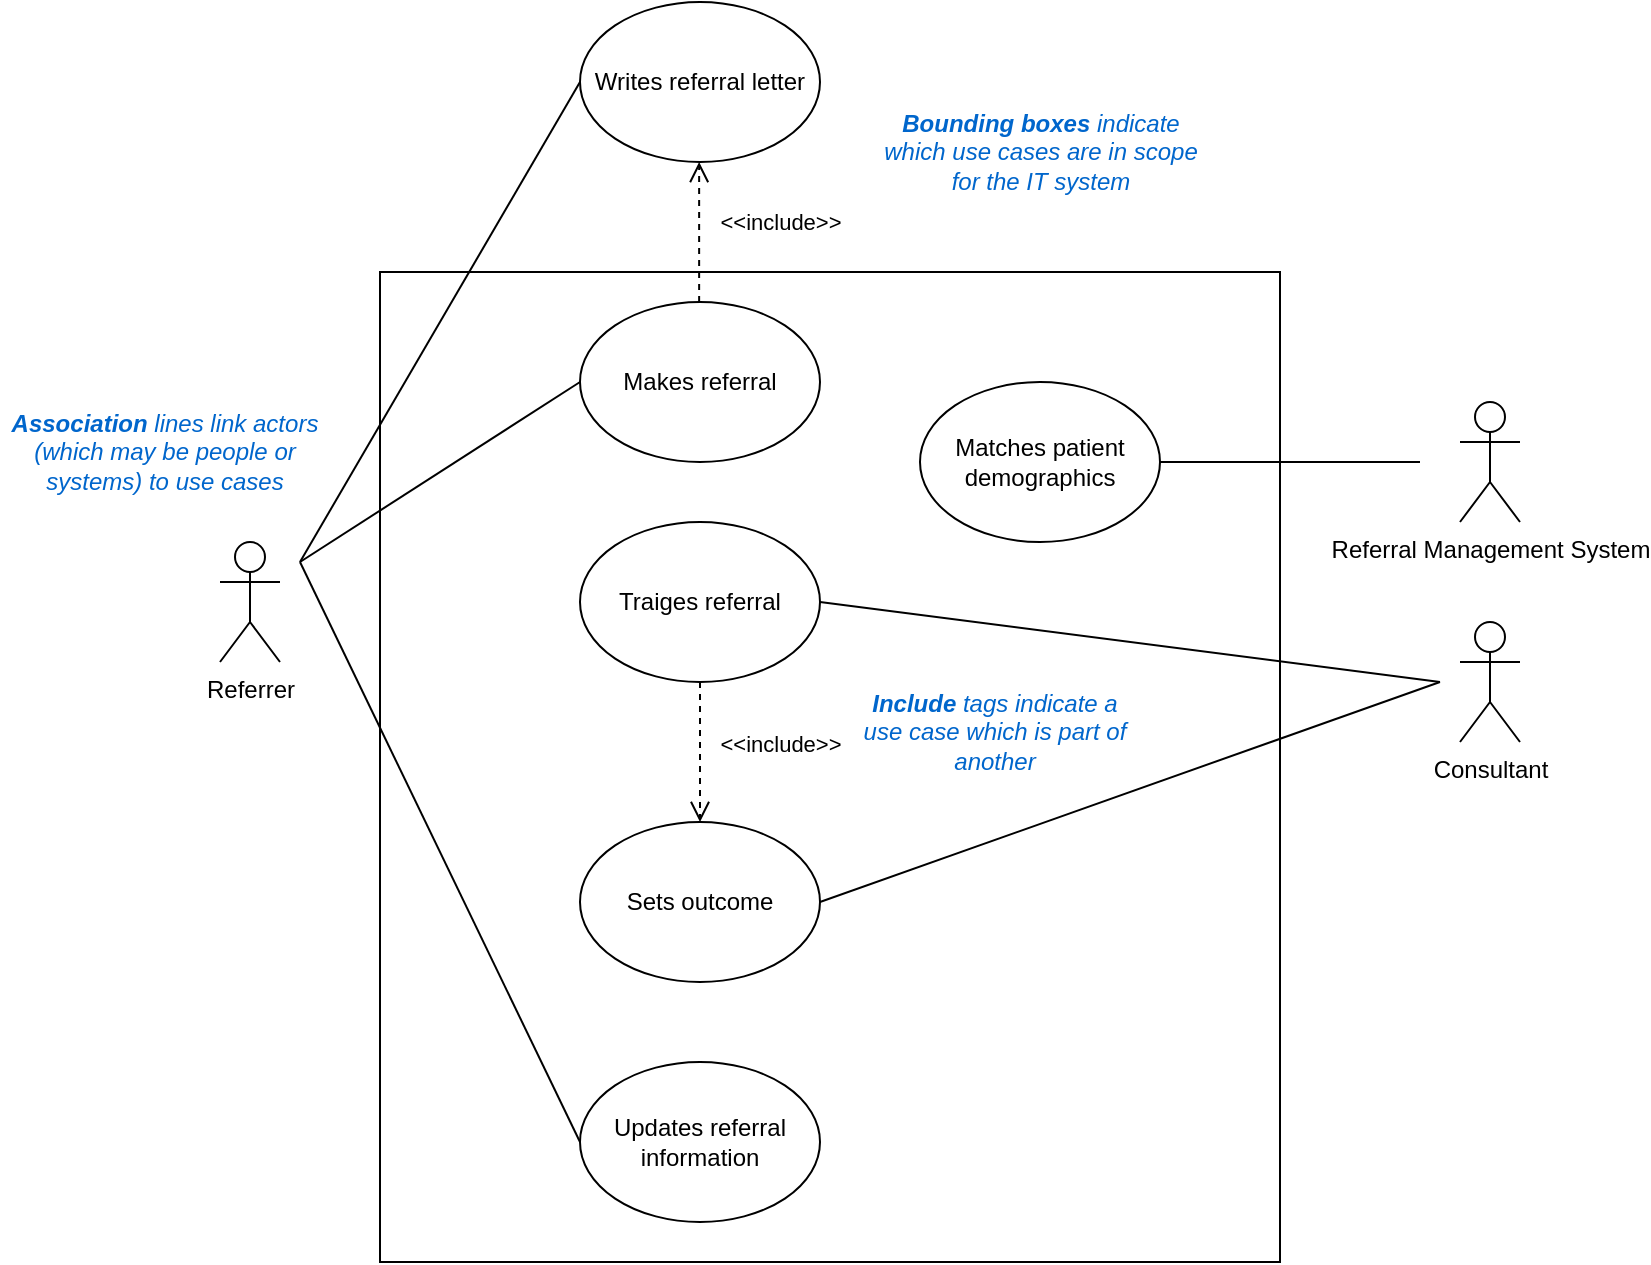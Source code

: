 <mxfile version="20.5.3" type="github">
  <diagram id="KRAedM-zn4nrtWgpOcsq" name="Page-1">
    <mxGraphModel dx="782" dy="1605" grid="1" gridSize="10" guides="1" tooltips="1" connect="1" arrows="1" fold="1" page="1" pageScale="1" pageWidth="827" pageHeight="1169" math="0" shadow="0">
      <root>
        <mxCell id="0" />
        <mxCell id="1" parent="0" />
        <mxCell id="bdGdkLb2WiCmZHj7Uib8-1" value="Referrer" style="shape=umlActor;verticalLabelPosition=bottom;verticalAlign=top;html=1;outlineConnect=0;" vertex="1" parent="1">
          <mxGeometry x="150" y="120" width="30" height="60" as="geometry" />
        </mxCell>
        <mxCell id="bdGdkLb2WiCmZHj7Uib8-2" value="Consultant" style="shape=umlActor;verticalLabelPosition=bottom;verticalAlign=top;html=1;outlineConnect=0;" vertex="1" parent="1">
          <mxGeometry x="770" y="160" width="30" height="60" as="geometry" />
        </mxCell>
        <mxCell id="bdGdkLb2WiCmZHj7Uib8-3" value="" style="whiteSpace=wrap;html=1;" vertex="1" parent="1">
          <mxGeometry x="230" y="-15" width="450" height="495" as="geometry" />
        </mxCell>
        <mxCell id="bdGdkLb2WiCmZHj7Uib8-4" value="Makes referral" style="ellipse;whiteSpace=wrap;html=1;" vertex="1" parent="1">
          <mxGeometry x="330" width="120" height="80" as="geometry" />
        </mxCell>
        <mxCell id="bdGdkLb2WiCmZHj7Uib8-5" value="Traiges referral" style="ellipse;whiteSpace=wrap;html=1;" vertex="1" parent="1">
          <mxGeometry x="330" y="110" width="120" height="80" as="geometry" />
        </mxCell>
        <mxCell id="bdGdkLb2WiCmZHj7Uib8-6" value="Sets outcome" style="ellipse;whiteSpace=wrap;html=1;" vertex="1" parent="1">
          <mxGeometry x="330" y="260" width="120" height="80" as="geometry" />
        </mxCell>
        <mxCell id="bdGdkLb2WiCmZHj7Uib8-7" value="Writes referral letter" style="ellipse;whiteSpace=wrap;html=1;" vertex="1" parent="1">
          <mxGeometry x="330" y="-150" width="120" height="80" as="geometry" />
        </mxCell>
        <mxCell id="bdGdkLb2WiCmZHj7Uib8-8" value="&amp;lt;&amp;lt;include&amp;gt;&amp;gt;" style="html=1;verticalAlign=bottom;endArrow=open;dashed=1;endSize=8;rounded=0;exitX=0.5;exitY=1;exitDx=0;exitDy=0;entryX=0.5;entryY=0;entryDx=0;entryDy=0;" edge="1" parent="1" source="bdGdkLb2WiCmZHj7Uib8-5" target="bdGdkLb2WiCmZHj7Uib8-6">
          <mxGeometry x="0.143" y="40" relative="1" as="geometry">
            <mxPoint x="410" y="360" as="sourcePoint" />
            <mxPoint x="380" y="270" as="targetPoint" />
            <mxPoint as="offset" />
          </mxGeometry>
        </mxCell>
        <mxCell id="bdGdkLb2WiCmZHj7Uib8-9" value="" style="endArrow=none;html=1;rounded=0;entryX=0;entryY=0.5;entryDx=0;entryDy=0;" edge="1" parent="1" target="bdGdkLb2WiCmZHj7Uib8-4">
          <mxGeometry width="50" height="50" relative="1" as="geometry">
            <mxPoint x="190" y="130" as="sourcePoint" />
            <mxPoint x="270" y="80" as="targetPoint" />
          </mxGeometry>
        </mxCell>
        <mxCell id="bdGdkLb2WiCmZHj7Uib8-10" value="" style="endArrow=none;html=1;rounded=0;entryX=0;entryY=0.5;entryDx=0;entryDy=0;" edge="1" parent="1" target="bdGdkLb2WiCmZHj7Uib8-7">
          <mxGeometry width="50" height="50" relative="1" as="geometry">
            <mxPoint x="190" y="130" as="sourcePoint" />
            <mxPoint x="230" y="60" as="targetPoint" />
          </mxGeometry>
        </mxCell>
        <mxCell id="bdGdkLb2WiCmZHj7Uib8-11" value="" style="endArrow=none;html=1;rounded=0;exitX=1;exitY=0.5;exitDx=0;exitDy=0;" edge="1" parent="1" source="bdGdkLb2WiCmZHj7Uib8-5">
          <mxGeometry width="50" height="50" relative="1" as="geometry">
            <mxPoint x="490" y="160" as="sourcePoint" />
            <mxPoint x="760" y="190" as="targetPoint" />
          </mxGeometry>
        </mxCell>
        <mxCell id="bdGdkLb2WiCmZHj7Uib8-12" value="" style="endArrow=none;html=1;rounded=0;exitX=1;exitY=0.5;exitDx=0;exitDy=0;" edge="1" parent="1" source="bdGdkLb2WiCmZHj7Uib8-6">
          <mxGeometry width="50" height="50" relative="1" as="geometry">
            <mxPoint x="530" y="240" as="sourcePoint" />
            <mxPoint x="760" y="190" as="targetPoint" />
          </mxGeometry>
        </mxCell>
        <mxCell id="bdGdkLb2WiCmZHj7Uib8-13" value="Updates referral information" style="ellipse;whiteSpace=wrap;html=1;" vertex="1" parent="1">
          <mxGeometry x="330" y="380" width="120" height="80" as="geometry" />
        </mxCell>
        <mxCell id="bdGdkLb2WiCmZHj7Uib8-14" value="" style="endArrow=none;html=1;rounded=0;entryX=0;entryY=0.5;entryDx=0;entryDy=0;" edge="1" parent="1" target="bdGdkLb2WiCmZHj7Uib8-13">
          <mxGeometry width="50" height="50" relative="1" as="geometry">
            <mxPoint x="190" y="130" as="sourcePoint" />
            <mxPoint x="260" y="370" as="targetPoint" />
          </mxGeometry>
        </mxCell>
        <mxCell id="bdGdkLb2WiCmZHj7Uib8-15" value="&amp;lt;&amp;lt;include&amp;gt;&amp;gt;" style="html=1;verticalAlign=bottom;endArrow=open;dashed=1;endSize=8;rounded=0;exitX=0.5;exitY=1;exitDx=0;exitDy=0;entryX=0.5;entryY=0;entryDx=0;entryDy=0;" edge="1" parent="1">
          <mxGeometry x="-0.143" y="-40" relative="1" as="geometry">
            <mxPoint x="389.57" as="sourcePoint" />
            <mxPoint x="389.57" y="-70" as="targetPoint" />
            <mxPoint y="-1" as="offset" />
          </mxGeometry>
        </mxCell>
        <mxCell id="bdGdkLb2WiCmZHj7Uib8-16" value="Matches patient demographics" style="ellipse;whiteSpace=wrap;html=1;" vertex="1" parent="1">
          <mxGeometry x="500" y="40" width="120" height="80" as="geometry" />
        </mxCell>
        <mxCell id="bdGdkLb2WiCmZHj7Uib8-17" value="Referral Management System" style="shape=umlActor;verticalLabelPosition=bottom;verticalAlign=top;html=1;outlineConnect=0;" vertex="1" parent="1">
          <mxGeometry x="770" y="50" width="30" height="60" as="geometry" />
        </mxCell>
        <mxCell id="bdGdkLb2WiCmZHj7Uib8-18" value="" style="endArrow=none;html=1;rounded=0;exitX=1;exitY=0.5;exitDx=0;exitDy=0;" edge="1" parent="1" source="bdGdkLb2WiCmZHj7Uib8-16">
          <mxGeometry width="50" height="50" relative="1" as="geometry">
            <mxPoint x="690" y="80" as="sourcePoint" />
            <mxPoint x="750" y="80" as="targetPoint" />
          </mxGeometry>
        </mxCell>
        <mxCell id="bdGdkLb2WiCmZHj7Uib8-19" value="&lt;font color=&quot;#0066cc&quot;&gt;&lt;b&gt;Bounding boxes&lt;/b&gt; indicate which use cases are in scope for the IT system&lt;/font&gt;" style="text;html=1;strokeColor=none;fillColor=none;align=center;verticalAlign=middle;whiteSpace=wrap;rounded=0;fontStyle=2" vertex="1" parent="1">
          <mxGeometry x="477.5" y="-90" width="165" height="30" as="geometry" />
        </mxCell>
        <mxCell id="bdGdkLb2WiCmZHj7Uib8-20" value="&lt;font color=&quot;#0066cc&quot;&gt;&lt;b&gt;Include &lt;/b&gt;tags indicate a use case which is part of another&lt;/font&gt;" style="text;html=1;strokeColor=none;fillColor=none;align=center;verticalAlign=middle;whiteSpace=wrap;rounded=0;fontStyle=2" vertex="1" parent="1">
          <mxGeometry x="465" y="200" width="145" height="30" as="geometry" />
        </mxCell>
        <mxCell id="bdGdkLb2WiCmZHj7Uib8-21" value="&lt;font color=&quot;#0066cc&quot;&gt;&lt;b&gt;Association &lt;/b&gt;lines link actors (which may be people or systems) to use cases&lt;/font&gt;" style="text;html=1;strokeColor=none;fillColor=none;align=center;verticalAlign=middle;whiteSpace=wrap;rounded=0;fontStyle=2" vertex="1" parent="1">
          <mxGeometry x="40" y="60" width="165" height="30" as="geometry" />
        </mxCell>
      </root>
    </mxGraphModel>
  </diagram>
</mxfile>
